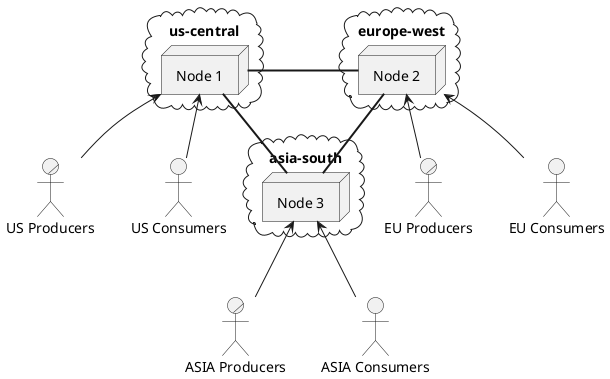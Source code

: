 @startuml

actor/ "US Producers" as P1
actor/ "EU Producers" as P2
actor/ "ASIA Producers" as P3

actor "US Consumers" as C1
actor "EU Consumers" as C2
actor "ASIA Consumers" as C3


cloud us-central {
  node "Node 1" as N1
}
cloud europe-west {
  node "Node 2" as N2
}
cloud asia-south {
  node "Node 3" as N3
}

N1 = N2
N2 == N3
N3 == N1

N1 <-- P1
N1 <-- C1

N2 <-- P2
N2 <-- C2

P3 -up-> N3
C3 -up-> N3

@enduml
